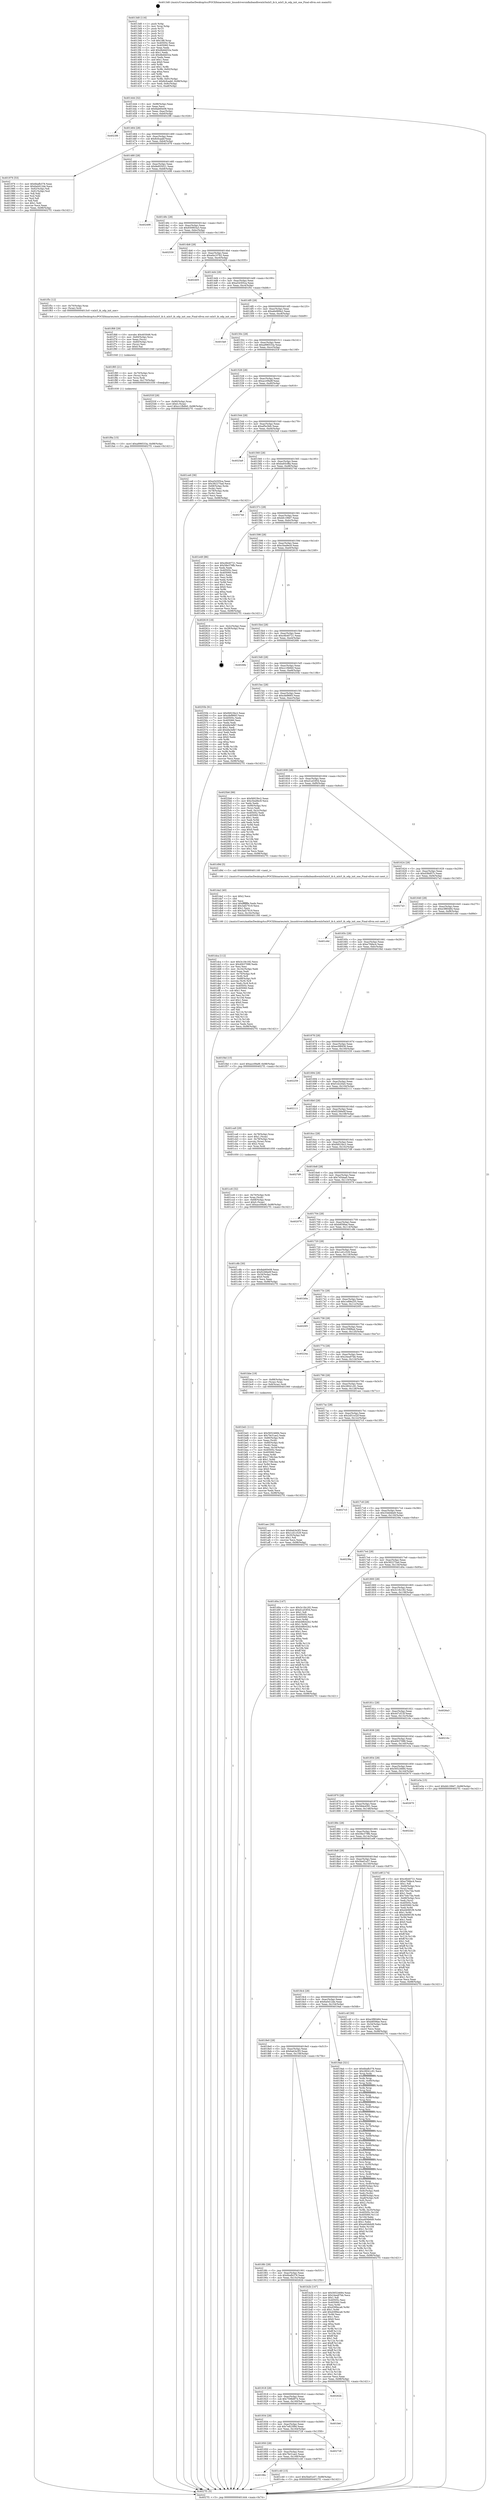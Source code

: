 digraph "0x4013d0" {
  label = "0x4013d0 (/mnt/c/Users/mathe/Desktop/tcc/POCII/binaries/extr_linuxdriversinfinibandhwmlx5mlx5_ib.h_mlx5_ib_odp_init_one_Final-ollvm.out::main(0))"
  labelloc = "t"
  node[shape=record]

  Entry [label="",width=0.3,height=0.3,shape=circle,fillcolor=black,style=filled]
  "0x401444" [label="{
     0x401444 [32]\l
     | [instrs]\l
     &nbsp;&nbsp;0x401444 \<+6\>: mov -0x98(%rbp),%eax\l
     &nbsp;&nbsp;0x40144a \<+2\>: mov %eax,%ecx\l
     &nbsp;&nbsp;0x40144c \<+6\>: sub $0x8ab60e08,%ecx\l
     &nbsp;&nbsp;0x401452 \<+6\>: mov %eax,-0xac(%rbp)\l
     &nbsp;&nbsp;0x401458 \<+6\>: mov %ecx,-0xb0(%rbp)\l
     &nbsp;&nbsp;0x40145e \<+6\>: je 00000000004023f6 \<main+0x1026\>\l
  }"]
  "0x4023f6" [label="{
     0x4023f6\l
  }", style=dashed]
  "0x401464" [label="{
     0x401464 [28]\l
     | [instrs]\l
     &nbsp;&nbsp;0x401464 \<+5\>: jmp 0000000000401469 \<main+0x99\>\l
     &nbsp;&nbsp;0x401469 \<+6\>: mov -0xac(%rbp),%eax\l
     &nbsp;&nbsp;0x40146f \<+5\>: sub $0x8cfcaabf,%eax\l
     &nbsp;&nbsp;0x401474 \<+6\>: mov %eax,-0xb4(%rbp)\l
     &nbsp;&nbsp;0x40147a \<+6\>: je 0000000000401976 \<main+0x5a6\>\l
  }"]
  Exit [label="",width=0.3,height=0.3,shape=circle,fillcolor=black,style=filled,peripheries=2]
  "0x401976" [label="{
     0x401976 [53]\l
     | [instrs]\l
     &nbsp;&nbsp;0x401976 \<+5\>: mov $0x6bafb378,%eax\l
     &nbsp;&nbsp;0x40197b \<+5\>: mov $0x6a0d12de,%ecx\l
     &nbsp;&nbsp;0x401980 \<+6\>: mov -0x92(%rbp),%dl\l
     &nbsp;&nbsp;0x401986 \<+7\>: mov -0x91(%rbp),%sil\l
     &nbsp;&nbsp;0x40198d \<+3\>: mov %dl,%dil\l
     &nbsp;&nbsp;0x401990 \<+3\>: and %sil,%dil\l
     &nbsp;&nbsp;0x401993 \<+3\>: xor %sil,%dl\l
     &nbsp;&nbsp;0x401996 \<+3\>: or %dl,%dil\l
     &nbsp;&nbsp;0x401999 \<+4\>: test $0x1,%dil\l
     &nbsp;&nbsp;0x40199d \<+3\>: cmovne %ecx,%eax\l
     &nbsp;&nbsp;0x4019a0 \<+6\>: mov %eax,-0x98(%rbp)\l
     &nbsp;&nbsp;0x4019a6 \<+5\>: jmp 00000000004027f1 \<main+0x1421\>\l
  }"]
  "0x401480" [label="{
     0x401480 [28]\l
     | [instrs]\l
     &nbsp;&nbsp;0x401480 \<+5\>: jmp 0000000000401485 \<main+0xb5\>\l
     &nbsp;&nbsp;0x401485 \<+6\>: mov -0xac(%rbp),%eax\l
     &nbsp;&nbsp;0x40148b \<+5\>: sub $0x8e955021,%eax\l
     &nbsp;&nbsp;0x401490 \<+6\>: mov %eax,-0xb8(%rbp)\l
     &nbsp;&nbsp;0x401496 \<+6\>: je 0000000000402498 \<main+0x10c8\>\l
  }"]
  "0x4027f1" [label="{
     0x4027f1 [5]\l
     | [instrs]\l
     &nbsp;&nbsp;0x4027f1 \<+5\>: jmp 0000000000401444 \<main+0x74\>\l
  }"]
  "0x4013d0" [label="{
     0x4013d0 [116]\l
     | [instrs]\l
     &nbsp;&nbsp;0x4013d0 \<+1\>: push %rbp\l
     &nbsp;&nbsp;0x4013d1 \<+3\>: mov %rsp,%rbp\l
     &nbsp;&nbsp;0x4013d4 \<+2\>: push %r15\l
     &nbsp;&nbsp;0x4013d6 \<+2\>: push %r14\l
     &nbsp;&nbsp;0x4013d8 \<+2\>: push %r13\l
     &nbsp;&nbsp;0x4013da \<+2\>: push %r12\l
     &nbsp;&nbsp;0x4013dc \<+1\>: push %rbx\l
     &nbsp;&nbsp;0x4013dd \<+7\>: sub $0x188,%rsp\l
     &nbsp;&nbsp;0x4013e4 \<+7\>: mov 0x40505c,%eax\l
     &nbsp;&nbsp;0x4013eb \<+7\>: mov 0x405060,%ecx\l
     &nbsp;&nbsp;0x4013f2 \<+2\>: mov %eax,%edx\l
     &nbsp;&nbsp;0x4013f4 \<+6\>: add $0xdbddd32a,%edx\l
     &nbsp;&nbsp;0x4013fa \<+3\>: sub $0x1,%edx\l
     &nbsp;&nbsp;0x4013fd \<+6\>: sub $0xdbddd32a,%edx\l
     &nbsp;&nbsp;0x401403 \<+3\>: imul %edx,%eax\l
     &nbsp;&nbsp;0x401406 \<+3\>: and $0x1,%eax\l
     &nbsp;&nbsp;0x401409 \<+3\>: cmp $0x0,%eax\l
     &nbsp;&nbsp;0x40140c \<+4\>: sete %r8b\l
     &nbsp;&nbsp;0x401410 \<+4\>: and $0x1,%r8b\l
     &nbsp;&nbsp;0x401414 \<+7\>: mov %r8b,-0x92(%rbp)\l
     &nbsp;&nbsp;0x40141b \<+3\>: cmp $0xa,%ecx\l
     &nbsp;&nbsp;0x40141e \<+4\>: setl %r8b\l
     &nbsp;&nbsp;0x401422 \<+4\>: and $0x1,%r8b\l
     &nbsp;&nbsp;0x401426 \<+7\>: mov %r8b,-0x91(%rbp)\l
     &nbsp;&nbsp;0x40142d \<+10\>: movl $0x8cfcaabf,-0x98(%rbp)\l
     &nbsp;&nbsp;0x401437 \<+6\>: mov %edi,-0x9c(%rbp)\l
     &nbsp;&nbsp;0x40143d \<+7\>: mov %rsi,-0xa8(%rbp)\l
  }"]
  "0x401f9a" [label="{
     0x401f9a [15]\l
     | [instrs]\l
     &nbsp;&nbsp;0x401f9a \<+10\>: movl $0xa996533a,-0x98(%rbp)\l
     &nbsp;&nbsp;0x401fa4 \<+5\>: jmp 00000000004027f1 \<main+0x1421\>\l
  }"]
  "0x402498" [label="{
     0x402498\l
  }", style=dashed]
  "0x40149c" [label="{
     0x40149c [28]\l
     | [instrs]\l
     &nbsp;&nbsp;0x40149c \<+5\>: jmp 00000000004014a1 \<main+0xd1\>\l
     &nbsp;&nbsp;0x4014a1 \<+6\>: mov -0xac(%rbp),%eax\l
     &nbsp;&nbsp;0x4014a7 \<+5\>: sub $0x930903a3,%eax\l
     &nbsp;&nbsp;0x4014ac \<+6\>: mov %eax,-0xbc(%rbp)\l
     &nbsp;&nbsp;0x4014b2 \<+6\>: je 0000000000402530 \<main+0x1160\>\l
  }"]
  "0x401f85" [label="{
     0x401f85 [21]\l
     | [instrs]\l
     &nbsp;&nbsp;0x401f85 \<+4\>: mov -0x70(%rbp),%rcx\l
     &nbsp;&nbsp;0x401f89 \<+3\>: mov (%rcx),%rcx\l
     &nbsp;&nbsp;0x401f8c \<+3\>: mov %rcx,%rdi\l
     &nbsp;&nbsp;0x401f8f \<+6\>: mov %eax,-0x170(%rbp)\l
     &nbsp;&nbsp;0x401f95 \<+5\>: call 0000000000401030 \<free@plt\>\l
     | [calls]\l
     &nbsp;&nbsp;0x401030 \{1\} (unknown)\l
  }"]
  "0x402530" [label="{
     0x402530\l
  }", style=dashed]
  "0x4014b8" [label="{
     0x4014b8 [28]\l
     | [instrs]\l
     &nbsp;&nbsp;0x4014b8 \<+5\>: jmp 00000000004014bd \<main+0xed\>\l
     &nbsp;&nbsp;0x4014bd \<+6\>: mov -0xac(%rbp),%eax\l
     &nbsp;&nbsp;0x4014c3 \<+5\>: sub $0xa0a10762,%eax\l
     &nbsp;&nbsp;0x4014c8 \<+6\>: mov %eax,-0xc0(%rbp)\l
     &nbsp;&nbsp;0x4014ce \<+6\>: je 0000000000402405 \<main+0x1035\>\l
  }"]
  "0x401f68" [label="{
     0x401f68 [29]\l
     | [instrs]\l
     &nbsp;&nbsp;0x401f68 \<+10\>: movabs $0x4030d6,%rdi\l
     &nbsp;&nbsp;0x401f72 \<+4\>: mov -0x60(%rbp),%rcx\l
     &nbsp;&nbsp;0x401f76 \<+2\>: mov %eax,(%rcx)\l
     &nbsp;&nbsp;0x401f78 \<+4\>: mov -0x60(%rbp),%rcx\l
     &nbsp;&nbsp;0x401f7c \<+2\>: mov (%rcx),%esi\l
     &nbsp;&nbsp;0x401f7e \<+2\>: mov $0x0,%al\l
     &nbsp;&nbsp;0x401f80 \<+5\>: call 0000000000401040 \<printf@plt\>\l
     | [calls]\l
     &nbsp;&nbsp;0x401040 \{1\} (unknown)\l
  }"]
  "0x402405" [label="{
     0x402405\l
  }", style=dashed]
  "0x4014d4" [label="{
     0x4014d4 [28]\l
     | [instrs]\l
     &nbsp;&nbsp;0x4014d4 \<+5\>: jmp 00000000004014d9 \<main+0x109\>\l
     &nbsp;&nbsp;0x4014d9 \<+6\>: mov -0xac(%rbp),%eax\l
     &nbsp;&nbsp;0x4014df \<+5\>: sub $0xa54305ca,%eax\l
     &nbsp;&nbsp;0x4014e4 \<+6\>: mov %eax,-0xc4(%rbp)\l
     &nbsp;&nbsp;0x4014ea \<+6\>: je 0000000000401f5c \<main+0xb8c\>\l
  }"]
  "0x401dca" [label="{
     0x401dca [112]\l
     | [instrs]\l
     &nbsp;&nbsp;0x401dca \<+5\>: mov $0x3c18c182,%ecx\l
     &nbsp;&nbsp;0x401dcf \<+5\>: mov $0x4f437088,%edx\l
     &nbsp;&nbsp;0x401dd4 \<+2\>: xor %esi,%esi\l
     &nbsp;&nbsp;0x401dd6 \<+6\>: mov -0x16c(%rbp),%edi\l
     &nbsp;&nbsp;0x401ddc \<+3\>: imul %eax,%edi\l
     &nbsp;&nbsp;0x401ddf \<+4\>: mov -0x70(%rbp),%r8\l
     &nbsp;&nbsp;0x401de3 \<+3\>: mov (%r8),%r8\l
     &nbsp;&nbsp;0x401de6 \<+4\>: mov -0x68(%rbp),%r9\l
     &nbsp;&nbsp;0x401dea \<+3\>: movslq (%r9),%r9\l
     &nbsp;&nbsp;0x401ded \<+4\>: mov %edi,(%r8,%r9,4)\l
     &nbsp;&nbsp;0x401df1 \<+7\>: mov 0x40505c,%eax\l
     &nbsp;&nbsp;0x401df8 \<+7\>: mov 0x405060,%edi\l
     &nbsp;&nbsp;0x401dff \<+3\>: sub $0x1,%esi\l
     &nbsp;&nbsp;0x401e02 \<+3\>: mov %eax,%r10d\l
     &nbsp;&nbsp;0x401e05 \<+3\>: add %esi,%r10d\l
     &nbsp;&nbsp;0x401e08 \<+4\>: imul %r10d,%eax\l
     &nbsp;&nbsp;0x401e0c \<+3\>: and $0x1,%eax\l
     &nbsp;&nbsp;0x401e0f \<+3\>: cmp $0x0,%eax\l
     &nbsp;&nbsp;0x401e12 \<+4\>: sete %r11b\l
     &nbsp;&nbsp;0x401e16 \<+3\>: cmp $0xa,%edi\l
     &nbsp;&nbsp;0x401e19 \<+3\>: setl %bl\l
     &nbsp;&nbsp;0x401e1c \<+3\>: mov %r11b,%r14b\l
     &nbsp;&nbsp;0x401e1f \<+3\>: and %bl,%r14b\l
     &nbsp;&nbsp;0x401e22 \<+3\>: xor %bl,%r11b\l
     &nbsp;&nbsp;0x401e25 \<+3\>: or %r11b,%r14b\l
     &nbsp;&nbsp;0x401e28 \<+4\>: test $0x1,%r14b\l
     &nbsp;&nbsp;0x401e2c \<+3\>: cmovne %edx,%ecx\l
     &nbsp;&nbsp;0x401e2f \<+6\>: mov %ecx,-0x98(%rbp)\l
     &nbsp;&nbsp;0x401e35 \<+5\>: jmp 00000000004027f1 \<main+0x1421\>\l
  }"]
  "0x401f5c" [label="{
     0x401f5c [12]\l
     | [instrs]\l
     &nbsp;&nbsp;0x401f5c \<+4\>: mov -0x70(%rbp),%rax\l
     &nbsp;&nbsp;0x401f60 \<+3\>: mov (%rax),%rdi\l
     &nbsp;&nbsp;0x401f63 \<+5\>: call 00000000004013c0 \<mlx5_ib_odp_init_one\>\l
     | [calls]\l
     &nbsp;&nbsp;0x4013c0 \{1\} (/mnt/c/Users/mathe/Desktop/tcc/POCII/binaries/extr_linuxdriversinfinibandhwmlx5mlx5_ib.h_mlx5_ib_odp_init_one_Final-ollvm.out::mlx5_ib_odp_init_one)\l
  }"]
  "0x4014f0" [label="{
     0x4014f0 [28]\l
     | [instrs]\l
     &nbsp;&nbsp;0x4014f0 \<+5\>: jmp 00000000004014f5 \<main+0x125\>\l
     &nbsp;&nbsp;0x4014f5 \<+6\>: mov -0xac(%rbp),%eax\l
     &nbsp;&nbsp;0x4014fb \<+5\>: sub $0xa6e969e2,%eax\l
     &nbsp;&nbsp;0x401500 \<+6\>: mov %eax,-0xc8(%rbp)\l
     &nbsp;&nbsp;0x401506 \<+6\>: je 0000000000401fa9 \<main+0xbd9\>\l
  }"]
  "0x401da2" [label="{
     0x401da2 [40]\l
     | [instrs]\l
     &nbsp;&nbsp;0x401da2 \<+5\>: mov $0x2,%ecx\l
     &nbsp;&nbsp;0x401da7 \<+1\>: cltd\l
     &nbsp;&nbsp;0x401da8 \<+2\>: idiv %ecx\l
     &nbsp;&nbsp;0x401daa \<+6\>: imul $0xfffffffe,%edx,%ecx\l
     &nbsp;&nbsp;0x401db0 \<+6\>: add $0x3af27619,%ecx\l
     &nbsp;&nbsp;0x401db6 \<+3\>: add $0x1,%ecx\l
     &nbsp;&nbsp;0x401db9 \<+6\>: sub $0x3af27619,%ecx\l
     &nbsp;&nbsp;0x401dbf \<+6\>: mov %ecx,-0x16c(%rbp)\l
     &nbsp;&nbsp;0x401dc5 \<+5\>: call 0000000000401160 \<next_i\>\l
     | [calls]\l
     &nbsp;&nbsp;0x401160 \{1\} (/mnt/c/Users/mathe/Desktop/tcc/POCII/binaries/extr_linuxdriversinfinibandhwmlx5mlx5_ib.h_mlx5_ib_odp_init_one_Final-ollvm.out::next_i)\l
  }"]
  "0x401fa9" [label="{
     0x401fa9\l
  }", style=dashed]
  "0x40150c" [label="{
     0x40150c [28]\l
     | [instrs]\l
     &nbsp;&nbsp;0x40150c \<+5\>: jmp 0000000000401511 \<main+0x141\>\l
     &nbsp;&nbsp;0x401511 \<+6\>: mov -0xac(%rbp),%eax\l
     &nbsp;&nbsp;0x401517 \<+5\>: sub $0xa996533a,%eax\l
     &nbsp;&nbsp;0x40151c \<+6\>: mov %eax,-0xcc(%rbp)\l
     &nbsp;&nbsp;0x401522 \<+6\>: je 000000000040253f \<main+0x116f\>\l
  }"]
  "0x401cc6" [label="{
     0x401cc6 [32]\l
     | [instrs]\l
     &nbsp;&nbsp;0x401cc6 \<+4\>: mov -0x70(%rbp),%rdi\l
     &nbsp;&nbsp;0x401cca \<+3\>: mov %rax,(%rdi)\l
     &nbsp;&nbsp;0x401ccd \<+4\>: mov -0x68(%rbp),%rax\l
     &nbsp;&nbsp;0x401cd1 \<+6\>: movl $0x0,(%rax)\l
     &nbsp;&nbsp;0x401cd7 \<+10\>: movl $0xacc09a9f,-0x98(%rbp)\l
     &nbsp;&nbsp;0x401ce1 \<+5\>: jmp 00000000004027f1 \<main+0x1421\>\l
  }"]
  "0x40253f" [label="{
     0x40253f [28]\l
     | [instrs]\l
     &nbsp;&nbsp;0x40253f \<+7\>: mov -0x90(%rbp),%rax\l
     &nbsp;&nbsp;0x402546 \<+6\>: movl $0x0,(%rax)\l
     &nbsp;&nbsp;0x40254c \<+10\>: movl $0xcc1fb6b0,-0x98(%rbp)\l
     &nbsp;&nbsp;0x402556 \<+5\>: jmp 00000000004027f1 \<main+0x1421\>\l
  }"]
  "0x401528" [label="{
     0x401528 [28]\l
     | [instrs]\l
     &nbsp;&nbsp;0x401528 \<+5\>: jmp 000000000040152d \<main+0x15d\>\l
     &nbsp;&nbsp;0x40152d \<+6\>: mov -0xac(%rbp),%eax\l
     &nbsp;&nbsp;0x401533 \<+5\>: sub $0xacc09a9f,%eax\l
     &nbsp;&nbsp;0x401538 \<+6\>: mov %eax,-0xd0(%rbp)\l
     &nbsp;&nbsp;0x40153e \<+6\>: je 0000000000401ce6 \<main+0x916\>\l
  }"]
  "0x40196c" [label="{
     0x40196c\l
  }", style=dashed]
  "0x401ce6" [label="{
     0x401ce6 [36]\l
     | [instrs]\l
     &nbsp;&nbsp;0x401ce6 \<+5\>: mov $0xa54305ca,%eax\l
     &nbsp;&nbsp;0x401ceb \<+5\>: mov $0x382275ad,%ecx\l
     &nbsp;&nbsp;0x401cf0 \<+4\>: mov -0x68(%rbp),%rdx\l
     &nbsp;&nbsp;0x401cf4 \<+2\>: mov (%rdx),%esi\l
     &nbsp;&nbsp;0x401cf6 \<+4\>: mov -0x78(%rbp),%rdx\l
     &nbsp;&nbsp;0x401cfa \<+2\>: cmp (%rdx),%esi\l
     &nbsp;&nbsp;0x401cfc \<+3\>: cmovl %ecx,%eax\l
     &nbsp;&nbsp;0x401cff \<+6\>: mov %eax,-0x98(%rbp)\l
     &nbsp;&nbsp;0x401d05 \<+5\>: jmp 00000000004027f1 \<main+0x1421\>\l
  }"]
  "0x401544" [label="{
     0x401544 [28]\l
     | [instrs]\l
     &nbsp;&nbsp;0x401544 \<+5\>: jmp 0000000000401549 \<main+0x179\>\l
     &nbsp;&nbsp;0x401549 \<+6\>: mov -0xac(%rbp),%eax\l
     &nbsp;&nbsp;0x40154f \<+5\>: sub $0xaf5e3bfc,%eax\l
     &nbsp;&nbsp;0x401554 \<+6\>: mov %eax,-0xd4(%rbp)\l
     &nbsp;&nbsp;0x40155a \<+6\>: je 00000000004023a9 \<main+0xfd9\>\l
  }"]
  "0x401c40" [label="{
     0x401c40 [15]\l
     | [instrs]\l
     &nbsp;&nbsp;0x401c40 \<+10\>: movl $0x5bef1e57,-0x98(%rbp)\l
     &nbsp;&nbsp;0x401c4a \<+5\>: jmp 00000000004027f1 \<main+0x1421\>\l
  }"]
  "0x4023a9" [label="{
     0x4023a9\l
  }", style=dashed]
  "0x401560" [label="{
     0x401560 [28]\l
     | [instrs]\l
     &nbsp;&nbsp;0x401560 \<+5\>: jmp 0000000000401565 \<main+0x195\>\l
     &nbsp;&nbsp;0x401565 \<+6\>: mov -0xac(%rbp),%eax\l
     &nbsp;&nbsp;0x40156b \<+5\>: sub $0xba93cf8a,%eax\l
     &nbsp;&nbsp;0x401570 \<+6\>: mov %eax,-0xd8(%rbp)\l
     &nbsp;&nbsp;0x401576 \<+6\>: je 000000000040274d \<main+0x137d\>\l
  }"]
  "0x401950" [label="{
     0x401950 [28]\l
     | [instrs]\l
     &nbsp;&nbsp;0x401950 \<+5\>: jmp 0000000000401955 \<main+0x585\>\l
     &nbsp;&nbsp;0x401955 \<+6\>: mov -0xac(%rbp),%eax\l
     &nbsp;&nbsp;0x40195b \<+5\>: sub $0x7fe31ae2,%eax\l
     &nbsp;&nbsp;0x401960 \<+6\>: mov %eax,-0x168(%rbp)\l
     &nbsp;&nbsp;0x401966 \<+6\>: je 0000000000401c40 \<main+0x870\>\l
  }"]
  "0x40274d" [label="{
     0x40274d\l
  }", style=dashed]
  "0x40157c" [label="{
     0x40157c [28]\l
     | [instrs]\l
     &nbsp;&nbsp;0x40157c \<+5\>: jmp 0000000000401581 \<main+0x1b1\>\l
     &nbsp;&nbsp;0x401581 \<+6\>: mov -0xac(%rbp),%eax\l
     &nbsp;&nbsp;0x401587 \<+5\>: sub $0xbfc199d7,%eax\l
     &nbsp;&nbsp;0x40158c \<+6\>: mov %eax,-0xdc(%rbp)\l
     &nbsp;&nbsp;0x401592 \<+6\>: je 0000000000401e49 \<main+0xa79\>\l
  }"]
  "0x402728" [label="{
     0x402728\l
  }", style=dashed]
  "0x401e49" [label="{
     0x401e49 [86]\l
     | [instrs]\l
     &nbsp;&nbsp;0x401e49 \<+5\>: mov $0xc6b40721,%eax\l
     &nbsp;&nbsp;0x401e4e \<+5\>: mov $0x58e379fb,%ecx\l
     &nbsp;&nbsp;0x401e53 \<+2\>: xor %edx,%edx\l
     &nbsp;&nbsp;0x401e55 \<+7\>: mov 0x40505c,%esi\l
     &nbsp;&nbsp;0x401e5c \<+7\>: mov 0x405060,%edi\l
     &nbsp;&nbsp;0x401e63 \<+3\>: sub $0x1,%edx\l
     &nbsp;&nbsp;0x401e66 \<+3\>: mov %esi,%r8d\l
     &nbsp;&nbsp;0x401e69 \<+3\>: add %edx,%r8d\l
     &nbsp;&nbsp;0x401e6c \<+4\>: imul %r8d,%esi\l
     &nbsp;&nbsp;0x401e70 \<+3\>: and $0x1,%esi\l
     &nbsp;&nbsp;0x401e73 \<+3\>: cmp $0x0,%esi\l
     &nbsp;&nbsp;0x401e76 \<+4\>: sete %r9b\l
     &nbsp;&nbsp;0x401e7a \<+3\>: cmp $0xa,%edi\l
     &nbsp;&nbsp;0x401e7d \<+4\>: setl %r10b\l
     &nbsp;&nbsp;0x401e81 \<+3\>: mov %r9b,%r11b\l
     &nbsp;&nbsp;0x401e84 \<+3\>: and %r10b,%r11b\l
     &nbsp;&nbsp;0x401e87 \<+3\>: xor %r10b,%r9b\l
     &nbsp;&nbsp;0x401e8a \<+3\>: or %r9b,%r11b\l
     &nbsp;&nbsp;0x401e8d \<+4\>: test $0x1,%r11b\l
     &nbsp;&nbsp;0x401e91 \<+3\>: cmovne %ecx,%eax\l
     &nbsp;&nbsp;0x401e94 \<+6\>: mov %eax,-0x98(%rbp)\l
     &nbsp;&nbsp;0x401e9a \<+5\>: jmp 00000000004027f1 \<main+0x1421\>\l
  }"]
  "0x401598" [label="{
     0x401598 [28]\l
     | [instrs]\l
     &nbsp;&nbsp;0x401598 \<+5\>: jmp 000000000040159d \<main+0x1cd\>\l
     &nbsp;&nbsp;0x40159d \<+6\>: mov -0xac(%rbp),%eax\l
     &nbsp;&nbsp;0x4015a3 \<+5\>: sub $0xc5ea9ec9,%eax\l
     &nbsp;&nbsp;0x4015a8 \<+6\>: mov %eax,-0xe0(%rbp)\l
     &nbsp;&nbsp;0x4015ae \<+6\>: je 0000000000402619 \<main+0x1249\>\l
  }"]
  "0x401934" [label="{
     0x401934 [28]\l
     | [instrs]\l
     &nbsp;&nbsp;0x401934 \<+5\>: jmp 0000000000401939 \<main+0x569\>\l
     &nbsp;&nbsp;0x401939 \<+6\>: mov -0xac(%rbp),%eax\l
     &nbsp;&nbsp;0x40193f \<+5\>: sub $0x7e823f9d,%eax\l
     &nbsp;&nbsp;0x401944 \<+6\>: mov %eax,-0x164(%rbp)\l
     &nbsp;&nbsp;0x40194a \<+6\>: je 0000000000402728 \<main+0x1358\>\l
  }"]
  "0x402619" [label="{
     0x402619 [18]\l
     | [instrs]\l
     &nbsp;&nbsp;0x402619 \<+3\>: mov -0x2c(%rbp),%eax\l
     &nbsp;&nbsp;0x40261c \<+4\>: lea -0x28(%rbp),%rsp\l
     &nbsp;&nbsp;0x402620 \<+1\>: pop %rbx\l
     &nbsp;&nbsp;0x402621 \<+2\>: pop %r12\l
     &nbsp;&nbsp;0x402623 \<+2\>: pop %r13\l
     &nbsp;&nbsp;0x402625 \<+2\>: pop %r14\l
     &nbsp;&nbsp;0x402627 \<+2\>: pop %r15\l
     &nbsp;&nbsp;0x402629 \<+1\>: pop %rbp\l
     &nbsp;&nbsp;0x40262a \<+1\>: ret\l
  }"]
  "0x4015b4" [label="{
     0x4015b4 [28]\l
     | [instrs]\l
     &nbsp;&nbsp;0x4015b4 \<+5\>: jmp 00000000004015b9 \<main+0x1e9\>\l
     &nbsp;&nbsp;0x4015b9 \<+6\>: mov -0xac(%rbp),%eax\l
     &nbsp;&nbsp;0x4015bf \<+5\>: sub $0xc6b40721,%eax\l
     &nbsp;&nbsp;0x4015c4 \<+6\>: mov %eax,-0xe4(%rbp)\l
     &nbsp;&nbsp;0x4015ca \<+6\>: je 00000000004026fe \<main+0x132e\>\l
  }"]
  "0x401fe6" [label="{
     0x401fe6\l
  }", style=dashed]
  "0x4026fe" [label="{
     0x4026fe\l
  }", style=dashed]
  "0x4015d0" [label="{
     0x4015d0 [28]\l
     | [instrs]\l
     &nbsp;&nbsp;0x4015d0 \<+5\>: jmp 00000000004015d5 \<main+0x205\>\l
     &nbsp;&nbsp;0x4015d5 \<+6\>: mov -0xac(%rbp),%eax\l
     &nbsp;&nbsp;0x4015db \<+5\>: sub $0xcc1fb6b0,%eax\l
     &nbsp;&nbsp;0x4015e0 \<+6\>: mov %eax,-0xe8(%rbp)\l
     &nbsp;&nbsp;0x4015e6 \<+6\>: je 000000000040255b \<main+0x118b\>\l
  }"]
  "0x401918" [label="{
     0x401918 [28]\l
     | [instrs]\l
     &nbsp;&nbsp;0x401918 \<+5\>: jmp 000000000040191d \<main+0x54d\>\l
     &nbsp;&nbsp;0x40191d \<+6\>: mov -0xac(%rbp),%eax\l
     &nbsp;&nbsp;0x401923 \<+5\>: sub $0x7598d974,%eax\l
     &nbsp;&nbsp;0x401928 \<+6\>: mov %eax,-0x160(%rbp)\l
     &nbsp;&nbsp;0x40192e \<+6\>: je 0000000000401fe6 \<main+0xc16\>\l
  }"]
  "0x40255b" [label="{
     0x40255b [91]\l
     | [instrs]\l
     &nbsp;&nbsp;0x40255b \<+5\>: mov $0xf4923bc2,%eax\l
     &nbsp;&nbsp;0x402560 \<+5\>: mov $0xcfef9683,%ecx\l
     &nbsp;&nbsp;0x402565 \<+7\>: mov 0x40505c,%edx\l
     &nbsp;&nbsp;0x40256c \<+7\>: mov 0x405060,%esi\l
     &nbsp;&nbsp;0x402573 \<+2\>: mov %edx,%edi\l
     &nbsp;&nbsp;0x402575 \<+6\>: sub $0xbfa3efb7,%edi\l
     &nbsp;&nbsp;0x40257b \<+3\>: sub $0x1,%edi\l
     &nbsp;&nbsp;0x40257e \<+6\>: add $0xbfa3efb7,%edi\l
     &nbsp;&nbsp;0x402584 \<+3\>: imul %edi,%edx\l
     &nbsp;&nbsp;0x402587 \<+3\>: and $0x1,%edx\l
     &nbsp;&nbsp;0x40258a \<+3\>: cmp $0x0,%edx\l
     &nbsp;&nbsp;0x40258d \<+4\>: sete %r8b\l
     &nbsp;&nbsp;0x402591 \<+3\>: cmp $0xa,%esi\l
     &nbsp;&nbsp;0x402594 \<+4\>: setl %r9b\l
     &nbsp;&nbsp;0x402598 \<+3\>: mov %r8b,%r10b\l
     &nbsp;&nbsp;0x40259b \<+3\>: and %r9b,%r10b\l
     &nbsp;&nbsp;0x40259e \<+3\>: xor %r9b,%r8b\l
     &nbsp;&nbsp;0x4025a1 \<+3\>: or %r8b,%r10b\l
     &nbsp;&nbsp;0x4025a4 \<+4\>: test $0x1,%r10b\l
     &nbsp;&nbsp;0x4025a8 \<+3\>: cmovne %ecx,%eax\l
     &nbsp;&nbsp;0x4025ab \<+6\>: mov %eax,-0x98(%rbp)\l
     &nbsp;&nbsp;0x4025b1 \<+5\>: jmp 00000000004027f1 \<main+0x1421\>\l
  }"]
  "0x4015ec" [label="{
     0x4015ec [28]\l
     | [instrs]\l
     &nbsp;&nbsp;0x4015ec \<+5\>: jmp 00000000004015f1 \<main+0x221\>\l
     &nbsp;&nbsp;0x4015f1 \<+6\>: mov -0xac(%rbp),%eax\l
     &nbsp;&nbsp;0x4015f7 \<+5\>: sub $0xcfef9683,%eax\l
     &nbsp;&nbsp;0x4015fc \<+6\>: mov %eax,-0xec(%rbp)\l
     &nbsp;&nbsp;0x401602 \<+6\>: je 00000000004025b6 \<main+0x11e6\>\l
  }"]
  "0x40262b" [label="{
     0x40262b\l
  }", style=dashed]
  "0x4025b6" [label="{
     0x4025b6 [99]\l
     | [instrs]\l
     &nbsp;&nbsp;0x4025b6 \<+5\>: mov $0xf4923bc2,%eax\l
     &nbsp;&nbsp;0x4025bb \<+5\>: mov $0xc5ea9ec9,%ecx\l
     &nbsp;&nbsp;0x4025c0 \<+2\>: xor %edx,%edx\l
     &nbsp;&nbsp;0x4025c2 \<+7\>: mov -0x90(%rbp),%rsi\l
     &nbsp;&nbsp;0x4025c9 \<+2\>: mov (%rsi),%edi\l
     &nbsp;&nbsp;0x4025cb \<+3\>: mov %edi,-0x2c(%rbp)\l
     &nbsp;&nbsp;0x4025ce \<+7\>: mov 0x40505c,%edi\l
     &nbsp;&nbsp;0x4025d5 \<+8\>: mov 0x405060,%r8d\l
     &nbsp;&nbsp;0x4025dd \<+3\>: sub $0x1,%edx\l
     &nbsp;&nbsp;0x4025e0 \<+3\>: mov %edi,%r9d\l
     &nbsp;&nbsp;0x4025e3 \<+3\>: add %edx,%r9d\l
     &nbsp;&nbsp;0x4025e6 \<+4\>: imul %r9d,%edi\l
     &nbsp;&nbsp;0x4025ea \<+3\>: and $0x1,%edi\l
     &nbsp;&nbsp;0x4025ed \<+3\>: cmp $0x0,%edi\l
     &nbsp;&nbsp;0x4025f0 \<+4\>: sete %r10b\l
     &nbsp;&nbsp;0x4025f4 \<+4\>: cmp $0xa,%r8d\l
     &nbsp;&nbsp;0x4025f8 \<+4\>: setl %r11b\l
     &nbsp;&nbsp;0x4025fc \<+3\>: mov %r10b,%bl\l
     &nbsp;&nbsp;0x4025ff \<+3\>: and %r11b,%bl\l
     &nbsp;&nbsp;0x402602 \<+3\>: xor %r11b,%r10b\l
     &nbsp;&nbsp;0x402605 \<+3\>: or %r10b,%bl\l
     &nbsp;&nbsp;0x402608 \<+3\>: test $0x1,%bl\l
     &nbsp;&nbsp;0x40260b \<+3\>: cmovne %ecx,%eax\l
     &nbsp;&nbsp;0x40260e \<+6\>: mov %eax,-0x98(%rbp)\l
     &nbsp;&nbsp;0x402614 \<+5\>: jmp 00000000004027f1 \<main+0x1421\>\l
  }"]
  "0x401608" [label="{
     0x401608 [28]\l
     | [instrs]\l
     &nbsp;&nbsp;0x401608 \<+5\>: jmp 000000000040160d \<main+0x23d\>\l
     &nbsp;&nbsp;0x40160d \<+6\>: mov -0xac(%rbp),%eax\l
     &nbsp;&nbsp;0x401613 \<+5\>: sub $0xd1a53f34,%eax\l
     &nbsp;&nbsp;0x401618 \<+6\>: mov %eax,-0xf0(%rbp)\l
     &nbsp;&nbsp;0x40161e \<+6\>: je 0000000000401d9d \<main+0x9cd\>\l
  }"]
  "0x401bd1" [label="{
     0x401bd1 [111]\l
     | [instrs]\l
     &nbsp;&nbsp;0x401bd1 \<+5\>: mov $0x56524684,%ecx\l
     &nbsp;&nbsp;0x401bd6 \<+5\>: mov $0x7fe31ae2,%edx\l
     &nbsp;&nbsp;0x401bdb \<+4\>: mov -0x80(%rbp),%rdi\l
     &nbsp;&nbsp;0x401bdf \<+2\>: mov %eax,(%rdi)\l
     &nbsp;&nbsp;0x401be1 \<+4\>: mov -0x80(%rbp),%rdi\l
     &nbsp;&nbsp;0x401be5 \<+2\>: mov (%rdi),%eax\l
     &nbsp;&nbsp;0x401be7 \<+3\>: mov %eax,-0x34(%rbp)\l
     &nbsp;&nbsp;0x401bea \<+7\>: mov 0x40505c,%eax\l
     &nbsp;&nbsp;0x401bf1 \<+7\>: mov 0x405060,%esi\l
     &nbsp;&nbsp;0x401bf8 \<+3\>: mov %eax,%r8d\l
     &nbsp;&nbsp;0x401bfb \<+7\>: add $0x1738c3ee,%r8d\l
     &nbsp;&nbsp;0x401c02 \<+4\>: sub $0x1,%r8d\l
     &nbsp;&nbsp;0x401c06 \<+7\>: sub $0x1738c3ee,%r8d\l
     &nbsp;&nbsp;0x401c0d \<+4\>: imul %r8d,%eax\l
     &nbsp;&nbsp;0x401c11 \<+3\>: and $0x1,%eax\l
     &nbsp;&nbsp;0x401c14 \<+3\>: cmp $0x0,%eax\l
     &nbsp;&nbsp;0x401c17 \<+4\>: sete %r9b\l
     &nbsp;&nbsp;0x401c1b \<+3\>: cmp $0xa,%esi\l
     &nbsp;&nbsp;0x401c1e \<+4\>: setl %r10b\l
     &nbsp;&nbsp;0x401c22 \<+3\>: mov %r9b,%r11b\l
     &nbsp;&nbsp;0x401c25 \<+3\>: and %r10b,%r11b\l
     &nbsp;&nbsp;0x401c28 \<+3\>: xor %r10b,%r9b\l
     &nbsp;&nbsp;0x401c2b \<+3\>: or %r9b,%r11b\l
     &nbsp;&nbsp;0x401c2e \<+4\>: test $0x1,%r11b\l
     &nbsp;&nbsp;0x401c32 \<+3\>: cmovne %edx,%ecx\l
     &nbsp;&nbsp;0x401c35 \<+6\>: mov %ecx,-0x98(%rbp)\l
     &nbsp;&nbsp;0x401c3b \<+5\>: jmp 00000000004027f1 \<main+0x1421\>\l
  }"]
  "0x401d9d" [label="{
     0x401d9d [5]\l
     | [instrs]\l
     &nbsp;&nbsp;0x401d9d \<+5\>: call 0000000000401160 \<next_i\>\l
     | [calls]\l
     &nbsp;&nbsp;0x401160 \{1\} (/mnt/c/Users/mathe/Desktop/tcc/POCII/binaries/extr_linuxdriversinfinibandhwmlx5mlx5_ib.h_mlx5_ib_odp_init_one_Final-ollvm.out::next_i)\l
  }"]
  "0x401624" [label="{
     0x401624 [28]\l
     | [instrs]\l
     &nbsp;&nbsp;0x401624 \<+5\>: jmp 0000000000401629 \<main+0x259\>\l
     &nbsp;&nbsp;0x401629 \<+6\>: mov -0xac(%rbp),%eax\l
     &nbsp;&nbsp;0x40162f \<+5\>: sub $0xd3fe857c,%eax\l
     &nbsp;&nbsp;0x401634 \<+6\>: mov %eax,-0xf4(%rbp)\l
     &nbsp;&nbsp;0x40163a \<+6\>: je 00000000004027a3 \<main+0x13d3\>\l
  }"]
  "0x4018fc" [label="{
     0x4018fc [28]\l
     | [instrs]\l
     &nbsp;&nbsp;0x4018fc \<+5\>: jmp 0000000000401901 \<main+0x531\>\l
     &nbsp;&nbsp;0x401901 \<+6\>: mov -0xac(%rbp),%eax\l
     &nbsp;&nbsp;0x401907 \<+5\>: sub $0x6bafb378,%eax\l
     &nbsp;&nbsp;0x40190c \<+6\>: mov %eax,-0x15c(%rbp)\l
     &nbsp;&nbsp;0x401912 \<+6\>: je 000000000040262b \<main+0x125b\>\l
  }"]
  "0x4027a3" [label="{
     0x4027a3\l
  }", style=dashed]
  "0x401640" [label="{
     0x401640 [28]\l
     | [instrs]\l
     &nbsp;&nbsp;0x401640 \<+5\>: jmp 0000000000401645 \<main+0x275\>\l
     &nbsp;&nbsp;0x401645 \<+6\>: mov -0xac(%rbp),%eax\l
     &nbsp;&nbsp;0x40164b \<+5\>: sub $0xe3f80484,%eax\l
     &nbsp;&nbsp;0x401650 \<+6\>: mov %eax,-0xf8(%rbp)\l
     &nbsp;&nbsp;0x401656 \<+6\>: je 0000000000401c6d \<main+0x89d\>\l
  }"]
  "0x401b2b" [label="{
     0x401b2b [147]\l
     | [instrs]\l
     &nbsp;&nbsp;0x401b2b \<+5\>: mov $0x56524684,%eax\l
     &nbsp;&nbsp;0x401b30 \<+5\>: mov $0x24ea97bb,%ecx\l
     &nbsp;&nbsp;0x401b35 \<+2\>: mov $0x1,%dl\l
     &nbsp;&nbsp;0x401b37 \<+7\>: mov 0x40505c,%esi\l
     &nbsp;&nbsp;0x401b3e \<+7\>: mov 0x405060,%edi\l
     &nbsp;&nbsp;0x401b45 \<+3\>: mov %esi,%r8d\l
     &nbsp;&nbsp;0x401b48 \<+7\>: sub $0xd399eca6,%r8d\l
     &nbsp;&nbsp;0x401b4f \<+4\>: sub $0x1,%r8d\l
     &nbsp;&nbsp;0x401b53 \<+7\>: add $0xd399eca6,%r8d\l
     &nbsp;&nbsp;0x401b5a \<+4\>: imul %r8d,%esi\l
     &nbsp;&nbsp;0x401b5e \<+3\>: and $0x1,%esi\l
     &nbsp;&nbsp;0x401b61 \<+3\>: cmp $0x0,%esi\l
     &nbsp;&nbsp;0x401b64 \<+4\>: sete %r9b\l
     &nbsp;&nbsp;0x401b68 \<+3\>: cmp $0xa,%edi\l
     &nbsp;&nbsp;0x401b6b \<+4\>: setl %r10b\l
     &nbsp;&nbsp;0x401b6f \<+3\>: mov %r9b,%r11b\l
     &nbsp;&nbsp;0x401b72 \<+4\>: xor $0xff,%r11b\l
     &nbsp;&nbsp;0x401b76 \<+3\>: mov %r10b,%bl\l
     &nbsp;&nbsp;0x401b79 \<+3\>: xor $0xff,%bl\l
     &nbsp;&nbsp;0x401b7c \<+3\>: xor $0x1,%dl\l
     &nbsp;&nbsp;0x401b7f \<+3\>: mov %r11b,%r14b\l
     &nbsp;&nbsp;0x401b82 \<+4\>: and $0xff,%r14b\l
     &nbsp;&nbsp;0x401b86 \<+3\>: and %dl,%r9b\l
     &nbsp;&nbsp;0x401b89 \<+3\>: mov %bl,%r15b\l
     &nbsp;&nbsp;0x401b8c \<+4\>: and $0xff,%r15b\l
     &nbsp;&nbsp;0x401b90 \<+3\>: and %dl,%r10b\l
     &nbsp;&nbsp;0x401b93 \<+3\>: or %r9b,%r14b\l
     &nbsp;&nbsp;0x401b96 \<+3\>: or %r10b,%r15b\l
     &nbsp;&nbsp;0x401b99 \<+3\>: xor %r15b,%r14b\l
     &nbsp;&nbsp;0x401b9c \<+3\>: or %bl,%r11b\l
     &nbsp;&nbsp;0x401b9f \<+4\>: xor $0xff,%r11b\l
     &nbsp;&nbsp;0x401ba3 \<+3\>: or $0x1,%dl\l
     &nbsp;&nbsp;0x401ba6 \<+3\>: and %dl,%r11b\l
     &nbsp;&nbsp;0x401ba9 \<+3\>: or %r11b,%r14b\l
     &nbsp;&nbsp;0x401bac \<+4\>: test $0x1,%r14b\l
     &nbsp;&nbsp;0x401bb0 \<+3\>: cmovne %ecx,%eax\l
     &nbsp;&nbsp;0x401bb3 \<+6\>: mov %eax,-0x98(%rbp)\l
     &nbsp;&nbsp;0x401bb9 \<+5\>: jmp 00000000004027f1 \<main+0x1421\>\l
  }"]
  "0x401c6d" [label="{
     0x401c6d\l
  }", style=dashed]
  "0x40165c" [label="{
     0x40165c [28]\l
     | [instrs]\l
     &nbsp;&nbsp;0x40165c \<+5\>: jmp 0000000000401661 \<main+0x291\>\l
     &nbsp;&nbsp;0x401661 \<+6\>: mov -0xac(%rbp),%eax\l
     &nbsp;&nbsp;0x401667 \<+5\>: sub $0xe7f4fec4,%eax\l
     &nbsp;&nbsp;0x40166c \<+6\>: mov %eax,-0xfc(%rbp)\l
     &nbsp;&nbsp;0x401672 \<+6\>: je 0000000000401f4d \<main+0xb7d\>\l
  }"]
  "0x4018e0" [label="{
     0x4018e0 [28]\l
     | [instrs]\l
     &nbsp;&nbsp;0x4018e0 \<+5\>: jmp 00000000004018e5 \<main+0x515\>\l
     &nbsp;&nbsp;0x4018e5 \<+6\>: mov -0xac(%rbp),%eax\l
     &nbsp;&nbsp;0x4018eb \<+5\>: sub $0x6ab3e3f3,%eax\l
     &nbsp;&nbsp;0x4018f0 \<+6\>: mov %eax,-0x158(%rbp)\l
     &nbsp;&nbsp;0x4018f6 \<+6\>: je 0000000000401b2b \<main+0x75b\>\l
  }"]
  "0x401f4d" [label="{
     0x401f4d [15]\l
     | [instrs]\l
     &nbsp;&nbsp;0x401f4d \<+10\>: movl $0xacc09a9f,-0x98(%rbp)\l
     &nbsp;&nbsp;0x401f57 \<+5\>: jmp 00000000004027f1 \<main+0x1421\>\l
  }"]
  "0x401678" [label="{
     0x401678 [28]\l
     | [instrs]\l
     &nbsp;&nbsp;0x401678 \<+5\>: jmp 000000000040167d \<main+0x2ad\>\l
     &nbsp;&nbsp;0x40167d \<+6\>: mov -0xac(%rbp),%eax\l
     &nbsp;&nbsp;0x401683 \<+5\>: sub $0xec0f6936,%eax\l
     &nbsp;&nbsp;0x401688 \<+6\>: mov %eax,-0x100(%rbp)\l
     &nbsp;&nbsp;0x40168e \<+6\>: je 0000000000402259 \<main+0xe89\>\l
  }"]
  "0x4019ab" [label="{
     0x4019ab [321]\l
     | [instrs]\l
     &nbsp;&nbsp;0x4019ab \<+5\>: mov $0x6bafb378,%eax\l
     &nbsp;&nbsp;0x4019b0 \<+5\>: mov $0x28041c91,%ecx\l
     &nbsp;&nbsp;0x4019b5 \<+3\>: mov %rsp,%rdx\l
     &nbsp;&nbsp;0x4019b8 \<+4\>: add $0xfffffffffffffff0,%rdx\l
     &nbsp;&nbsp;0x4019bc \<+3\>: mov %rdx,%rsp\l
     &nbsp;&nbsp;0x4019bf \<+7\>: mov %rdx,-0x90(%rbp)\l
     &nbsp;&nbsp;0x4019c6 \<+3\>: mov %rsp,%rdx\l
     &nbsp;&nbsp;0x4019c9 \<+4\>: add $0xfffffffffffffff0,%rdx\l
     &nbsp;&nbsp;0x4019cd \<+3\>: mov %rdx,%rsp\l
     &nbsp;&nbsp;0x4019d0 \<+3\>: mov %rsp,%rsi\l
     &nbsp;&nbsp;0x4019d3 \<+4\>: add $0xfffffffffffffff0,%rsi\l
     &nbsp;&nbsp;0x4019d7 \<+3\>: mov %rsi,%rsp\l
     &nbsp;&nbsp;0x4019da \<+7\>: mov %rsi,-0x88(%rbp)\l
     &nbsp;&nbsp;0x4019e1 \<+3\>: mov %rsp,%rsi\l
     &nbsp;&nbsp;0x4019e4 \<+4\>: add $0xfffffffffffffff0,%rsi\l
     &nbsp;&nbsp;0x4019e8 \<+3\>: mov %rsi,%rsp\l
     &nbsp;&nbsp;0x4019eb \<+4\>: mov %rsi,-0x80(%rbp)\l
     &nbsp;&nbsp;0x4019ef \<+3\>: mov %rsp,%rsi\l
     &nbsp;&nbsp;0x4019f2 \<+4\>: add $0xfffffffffffffff0,%rsi\l
     &nbsp;&nbsp;0x4019f6 \<+3\>: mov %rsi,%rsp\l
     &nbsp;&nbsp;0x4019f9 \<+4\>: mov %rsi,-0x78(%rbp)\l
     &nbsp;&nbsp;0x4019fd \<+3\>: mov %rsp,%rsi\l
     &nbsp;&nbsp;0x401a00 \<+4\>: add $0xfffffffffffffff0,%rsi\l
     &nbsp;&nbsp;0x401a04 \<+3\>: mov %rsi,%rsp\l
     &nbsp;&nbsp;0x401a07 \<+4\>: mov %rsi,-0x70(%rbp)\l
     &nbsp;&nbsp;0x401a0b \<+3\>: mov %rsp,%rsi\l
     &nbsp;&nbsp;0x401a0e \<+4\>: add $0xfffffffffffffff0,%rsi\l
     &nbsp;&nbsp;0x401a12 \<+3\>: mov %rsi,%rsp\l
     &nbsp;&nbsp;0x401a15 \<+4\>: mov %rsi,-0x68(%rbp)\l
     &nbsp;&nbsp;0x401a19 \<+3\>: mov %rsp,%rsi\l
     &nbsp;&nbsp;0x401a1c \<+4\>: add $0xfffffffffffffff0,%rsi\l
     &nbsp;&nbsp;0x401a20 \<+3\>: mov %rsi,%rsp\l
     &nbsp;&nbsp;0x401a23 \<+4\>: mov %rsi,-0x60(%rbp)\l
     &nbsp;&nbsp;0x401a27 \<+3\>: mov %rsp,%rsi\l
     &nbsp;&nbsp;0x401a2a \<+4\>: add $0xfffffffffffffff0,%rsi\l
     &nbsp;&nbsp;0x401a2e \<+3\>: mov %rsi,%rsp\l
     &nbsp;&nbsp;0x401a31 \<+4\>: mov %rsi,-0x58(%rbp)\l
     &nbsp;&nbsp;0x401a35 \<+3\>: mov %rsp,%rsi\l
     &nbsp;&nbsp;0x401a38 \<+4\>: add $0xfffffffffffffff0,%rsi\l
     &nbsp;&nbsp;0x401a3c \<+3\>: mov %rsi,%rsp\l
     &nbsp;&nbsp;0x401a3f \<+4\>: mov %rsi,-0x50(%rbp)\l
     &nbsp;&nbsp;0x401a43 \<+3\>: mov %rsp,%rsi\l
     &nbsp;&nbsp;0x401a46 \<+4\>: add $0xfffffffffffffff0,%rsi\l
     &nbsp;&nbsp;0x401a4a \<+3\>: mov %rsi,%rsp\l
     &nbsp;&nbsp;0x401a4d \<+4\>: mov %rsi,-0x48(%rbp)\l
     &nbsp;&nbsp;0x401a51 \<+3\>: mov %rsp,%rsi\l
     &nbsp;&nbsp;0x401a54 \<+4\>: add $0xfffffffffffffff0,%rsi\l
     &nbsp;&nbsp;0x401a58 \<+3\>: mov %rsi,%rsp\l
     &nbsp;&nbsp;0x401a5b \<+4\>: mov %rsi,-0x40(%rbp)\l
     &nbsp;&nbsp;0x401a5f \<+7\>: mov -0x90(%rbp),%rsi\l
     &nbsp;&nbsp;0x401a66 \<+6\>: movl $0x0,(%rsi)\l
     &nbsp;&nbsp;0x401a6c \<+6\>: mov -0x9c(%rbp),%edi\l
     &nbsp;&nbsp;0x401a72 \<+2\>: mov %edi,(%rdx)\l
     &nbsp;&nbsp;0x401a74 \<+7\>: mov -0x88(%rbp),%rsi\l
     &nbsp;&nbsp;0x401a7b \<+7\>: mov -0xa8(%rbp),%r8\l
     &nbsp;&nbsp;0x401a82 \<+3\>: mov %r8,(%rsi)\l
     &nbsp;&nbsp;0x401a85 \<+3\>: cmpl $0x2,(%rdx)\l
     &nbsp;&nbsp;0x401a88 \<+4\>: setne %r9b\l
     &nbsp;&nbsp;0x401a8c \<+4\>: and $0x1,%r9b\l
     &nbsp;&nbsp;0x401a90 \<+4\>: mov %r9b,-0x35(%rbp)\l
     &nbsp;&nbsp;0x401a94 \<+8\>: mov 0x40505c,%r10d\l
     &nbsp;&nbsp;0x401a9c \<+8\>: mov 0x405060,%r11d\l
     &nbsp;&nbsp;0x401aa4 \<+3\>: mov %r10d,%ebx\l
     &nbsp;&nbsp;0x401aa7 \<+6\>: sub $0xa404b6d9,%ebx\l
     &nbsp;&nbsp;0x401aad \<+3\>: sub $0x1,%ebx\l
     &nbsp;&nbsp;0x401ab0 \<+6\>: add $0xa404b6d9,%ebx\l
     &nbsp;&nbsp;0x401ab6 \<+4\>: imul %ebx,%r10d\l
     &nbsp;&nbsp;0x401aba \<+4\>: and $0x1,%r10d\l
     &nbsp;&nbsp;0x401abe \<+4\>: cmp $0x0,%r10d\l
     &nbsp;&nbsp;0x401ac2 \<+4\>: sete %r9b\l
     &nbsp;&nbsp;0x401ac6 \<+4\>: cmp $0xa,%r11d\l
     &nbsp;&nbsp;0x401aca \<+4\>: setl %r14b\l
     &nbsp;&nbsp;0x401ace \<+3\>: mov %r9b,%r15b\l
     &nbsp;&nbsp;0x401ad1 \<+3\>: and %r14b,%r15b\l
     &nbsp;&nbsp;0x401ad4 \<+3\>: xor %r14b,%r9b\l
     &nbsp;&nbsp;0x401ad7 \<+3\>: or %r9b,%r15b\l
     &nbsp;&nbsp;0x401ada \<+4\>: test $0x1,%r15b\l
     &nbsp;&nbsp;0x401ade \<+3\>: cmovne %ecx,%eax\l
     &nbsp;&nbsp;0x401ae1 \<+6\>: mov %eax,-0x98(%rbp)\l
     &nbsp;&nbsp;0x401ae7 \<+5\>: jmp 00000000004027f1 \<main+0x1421\>\l
  }"]
  "0x402259" [label="{
     0x402259\l
  }", style=dashed]
  "0x401694" [label="{
     0x401694 [28]\l
     | [instrs]\l
     &nbsp;&nbsp;0x401694 \<+5\>: jmp 0000000000401699 \<main+0x2c9\>\l
     &nbsp;&nbsp;0x401699 \<+6\>: mov -0xac(%rbp),%eax\l
     &nbsp;&nbsp;0x40169f \<+5\>: sub $0xf1d220a5,%eax\l
     &nbsp;&nbsp;0x4016a4 \<+6\>: mov %eax,-0x104(%rbp)\l
     &nbsp;&nbsp;0x4016aa \<+6\>: je 0000000000402111 \<main+0xd41\>\l
  }"]
  "0x4018c4" [label="{
     0x4018c4 [28]\l
     | [instrs]\l
     &nbsp;&nbsp;0x4018c4 \<+5\>: jmp 00000000004018c9 \<main+0x4f9\>\l
     &nbsp;&nbsp;0x4018c9 \<+6\>: mov -0xac(%rbp),%eax\l
     &nbsp;&nbsp;0x4018cf \<+5\>: sub $0x6a0d12de,%eax\l
     &nbsp;&nbsp;0x4018d4 \<+6\>: mov %eax,-0x154(%rbp)\l
     &nbsp;&nbsp;0x4018da \<+6\>: je 00000000004019ab \<main+0x5db\>\l
  }"]
  "0x402111" [label="{
     0x402111\l
  }", style=dashed]
  "0x4016b0" [label="{
     0x4016b0 [28]\l
     | [instrs]\l
     &nbsp;&nbsp;0x4016b0 \<+5\>: jmp 00000000004016b5 \<main+0x2e5\>\l
     &nbsp;&nbsp;0x4016b5 \<+6\>: mov -0xac(%rbp),%eax\l
     &nbsp;&nbsp;0x4016bb \<+5\>: sub $0xf2266e0f,%eax\l
     &nbsp;&nbsp;0x4016c0 \<+6\>: mov %eax,-0x108(%rbp)\l
     &nbsp;&nbsp;0x4016c6 \<+6\>: je 0000000000401ca9 \<main+0x8d9\>\l
  }"]
  "0x401c4f" [label="{
     0x401c4f [30]\l
     | [instrs]\l
     &nbsp;&nbsp;0x401c4f \<+5\>: mov $0xe3f80484,%eax\l
     &nbsp;&nbsp;0x401c54 \<+5\>: mov $0xb859fae,%ecx\l
     &nbsp;&nbsp;0x401c59 \<+3\>: mov -0x34(%rbp),%edx\l
     &nbsp;&nbsp;0x401c5c \<+3\>: cmp $0x1,%edx\l
     &nbsp;&nbsp;0x401c5f \<+3\>: cmovl %ecx,%eax\l
     &nbsp;&nbsp;0x401c62 \<+6\>: mov %eax,-0x98(%rbp)\l
     &nbsp;&nbsp;0x401c68 \<+5\>: jmp 00000000004027f1 \<main+0x1421\>\l
  }"]
  "0x401ca9" [label="{
     0x401ca9 [29]\l
     | [instrs]\l
     &nbsp;&nbsp;0x401ca9 \<+4\>: mov -0x78(%rbp),%rax\l
     &nbsp;&nbsp;0x401cad \<+6\>: movl $0x1,(%rax)\l
     &nbsp;&nbsp;0x401cb3 \<+4\>: mov -0x78(%rbp),%rax\l
     &nbsp;&nbsp;0x401cb7 \<+3\>: movslq (%rax),%rax\l
     &nbsp;&nbsp;0x401cba \<+4\>: shl $0x2,%rax\l
     &nbsp;&nbsp;0x401cbe \<+3\>: mov %rax,%rdi\l
     &nbsp;&nbsp;0x401cc1 \<+5\>: call 0000000000401050 \<malloc@plt\>\l
     | [calls]\l
     &nbsp;&nbsp;0x401050 \{1\} (unknown)\l
  }"]
  "0x4016cc" [label="{
     0x4016cc [28]\l
     | [instrs]\l
     &nbsp;&nbsp;0x4016cc \<+5\>: jmp 00000000004016d1 \<main+0x301\>\l
     &nbsp;&nbsp;0x4016d1 \<+6\>: mov -0xac(%rbp),%eax\l
     &nbsp;&nbsp;0x4016d7 \<+5\>: sub $0xf4923bc2,%eax\l
     &nbsp;&nbsp;0x4016dc \<+6\>: mov %eax,-0x10c(%rbp)\l
     &nbsp;&nbsp;0x4016e2 \<+6\>: je 00000000004027d9 \<main+0x1409\>\l
  }"]
  "0x4018a8" [label="{
     0x4018a8 [28]\l
     | [instrs]\l
     &nbsp;&nbsp;0x4018a8 \<+5\>: jmp 00000000004018ad \<main+0x4dd\>\l
     &nbsp;&nbsp;0x4018ad \<+6\>: mov -0xac(%rbp),%eax\l
     &nbsp;&nbsp;0x4018b3 \<+5\>: sub $0x5bef1e57,%eax\l
     &nbsp;&nbsp;0x4018b8 \<+6\>: mov %eax,-0x150(%rbp)\l
     &nbsp;&nbsp;0x4018be \<+6\>: je 0000000000401c4f \<main+0x87f\>\l
  }"]
  "0x4027d9" [label="{
     0x4027d9\l
  }", style=dashed]
  "0x4016e8" [label="{
     0x4016e8 [28]\l
     | [instrs]\l
     &nbsp;&nbsp;0x4016e8 \<+5\>: jmp 00000000004016ed \<main+0x31d\>\l
     &nbsp;&nbsp;0x4016ed \<+6\>: mov -0xac(%rbp),%eax\l
     &nbsp;&nbsp;0x4016f3 \<+5\>: sub $0x745daa0,%eax\l
     &nbsp;&nbsp;0x4016f8 \<+6\>: mov %eax,-0x110(%rbp)\l
     &nbsp;&nbsp;0x4016fe \<+6\>: je 0000000000402079 \<main+0xca9\>\l
  }"]
  "0x401e9f" [label="{
     0x401e9f [174]\l
     | [instrs]\l
     &nbsp;&nbsp;0x401e9f \<+5\>: mov $0xc6b40721,%eax\l
     &nbsp;&nbsp;0x401ea4 \<+5\>: mov $0xe7f4fec4,%ecx\l
     &nbsp;&nbsp;0x401ea9 \<+2\>: mov $0x1,%dl\l
     &nbsp;&nbsp;0x401eab \<+4\>: mov -0x68(%rbp),%rsi\l
     &nbsp;&nbsp;0x401eaf \<+2\>: mov (%rsi),%edi\l
     &nbsp;&nbsp;0x401eb1 \<+6\>: add $0x744c7da,%edi\l
     &nbsp;&nbsp;0x401eb7 \<+3\>: add $0x1,%edi\l
     &nbsp;&nbsp;0x401eba \<+6\>: sub $0x744c7da,%edi\l
     &nbsp;&nbsp;0x401ec0 \<+4\>: mov -0x68(%rbp),%rsi\l
     &nbsp;&nbsp;0x401ec4 \<+2\>: mov %edi,(%rsi)\l
     &nbsp;&nbsp;0x401ec6 \<+7\>: mov 0x40505c,%edi\l
     &nbsp;&nbsp;0x401ecd \<+8\>: mov 0x405060,%r8d\l
     &nbsp;&nbsp;0x401ed5 \<+3\>: mov %edi,%r9d\l
     &nbsp;&nbsp;0x401ed8 \<+7\>: add $0xd406f1f9,%r9d\l
     &nbsp;&nbsp;0x401edf \<+4\>: sub $0x1,%r9d\l
     &nbsp;&nbsp;0x401ee3 \<+7\>: sub $0xd406f1f9,%r9d\l
     &nbsp;&nbsp;0x401eea \<+4\>: imul %r9d,%edi\l
     &nbsp;&nbsp;0x401eee \<+3\>: and $0x1,%edi\l
     &nbsp;&nbsp;0x401ef1 \<+3\>: cmp $0x0,%edi\l
     &nbsp;&nbsp;0x401ef4 \<+4\>: sete %r10b\l
     &nbsp;&nbsp;0x401ef8 \<+4\>: cmp $0xa,%r8d\l
     &nbsp;&nbsp;0x401efc \<+4\>: setl %r11b\l
     &nbsp;&nbsp;0x401f00 \<+3\>: mov %r10b,%bl\l
     &nbsp;&nbsp;0x401f03 \<+3\>: xor $0xff,%bl\l
     &nbsp;&nbsp;0x401f06 \<+3\>: mov %r11b,%r14b\l
     &nbsp;&nbsp;0x401f09 \<+4\>: xor $0xff,%r14b\l
     &nbsp;&nbsp;0x401f0d \<+3\>: xor $0x1,%dl\l
     &nbsp;&nbsp;0x401f10 \<+3\>: mov %bl,%r15b\l
     &nbsp;&nbsp;0x401f13 \<+4\>: and $0xff,%r15b\l
     &nbsp;&nbsp;0x401f17 \<+3\>: and %dl,%r10b\l
     &nbsp;&nbsp;0x401f1a \<+3\>: mov %r14b,%r12b\l
     &nbsp;&nbsp;0x401f1d \<+4\>: and $0xff,%r12b\l
     &nbsp;&nbsp;0x401f21 \<+3\>: and %dl,%r11b\l
     &nbsp;&nbsp;0x401f24 \<+3\>: or %r10b,%r15b\l
     &nbsp;&nbsp;0x401f27 \<+3\>: or %r11b,%r12b\l
     &nbsp;&nbsp;0x401f2a \<+3\>: xor %r12b,%r15b\l
     &nbsp;&nbsp;0x401f2d \<+3\>: or %r14b,%bl\l
     &nbsp;&nbsp;0x401f30 \<+3\>: xor $0xff,%bl\l
     &nbsp;&nbsp;0x401f33 \<+3\>: or $0x1,%dl\l
     &nbsp;&nbsp;0x401f36 \<+2\>: and %dl,%bl\l
     &nbsp;&nbsp;0x401f38 \<+3\>: or %bl,%r15b\l
     &nbsp;&nbsp;0x401f3b \<+4\>: test $0x1,%r15b\l
     &nbsp;&nbsp;0x401f3f \<+3\>: cmovne %ecx,%eax\l
     &nbsp;&nbsp;0x401f42 \<+6\>: mov %eax,-0x98(%rbp)\l
     &nbsp;&nbsp;0x401f48 \<+5\>: jmp 00000000004027f1 \<main+0x1421\>\l
  }"]
  "0x402079" [label="{
     0x402079\l
  }", style=dashed]
  "0x401704" [label="{
     0x401704 [28]\l
     | [instrs]\l
     &nbsp;&nbsp;0x401704 \<+5\>: jmp 0000000000401709 \<main+0x339\>\l
     &nbsp;&nbsp;0x401709 \<+6\>: mov -0xac(%rbp),%eax\l
     &nbsp;&nbsp;0x40170f \<+5\>: sub $0xb859fae,%eax\l
     &nbsp;&nbsp;0x401714 \<+6\>: mov %eax,-0x114(%rbp)\l
     &nbsp;&nbsp;0x40171a \<+6\>: je 0000000000401c8b \<main+0x8bb\>\l
  }"]
  "0x40188c" [label="{
     0x40188c [28]\l
     | [instrs]\l
     &nbsp;&nbsp;0x40188c \<+5\>: jmp 0000000000401891 \<main+0x4c1\>\l
     &nbsp;&nbsp;0x401891 \<+6\>: mov -0xac(%rbp),%eax\l
     &nbsp;&nbsp;0x401897 \<+5\>: sub $0x58e379fb,%eax\l
     &nbsp;&nbsp;0x40189c \<+6\>: mov %eax,-0x14c(%rbp)\l
     &nbsp;&nbsp;0x4018a2 \<+6\>: je 0000000000401e9f \<main+0xacf\>\l
  }"]
  "0x401c8b" [label="{
     0x401c8b [30]\l
     | [instrs]\l
     &nbsp;&nbsp;0x401c8b \<+5\>: mov $0x8ab60e08,%eax\l
     &nbsp;&nbsp;0x401c90 \<+5\>: mov $0xf2266e0f,%ecx\l
     &nbsp;&nbsp;0x401c95 \<+3\>: mov -0x34(%rbp),%edx\l
     &nbsp;&nbsp;0x401c98 \<+3\>: cmp $0x0,%edx\l
     &nbsp;&nbsp;0x401c9b \<+3\>: cmove %ecx,%eax\l
     &nbsp;&nbsp;0x401c9e \<+6\>: mov %eax,-0x98(%rbp)\l
     &nbsp;&nbsp;0x401ca4 \<+5\>: jmp 00000000004027f1 \<main+0x1421\>\l
  }"]
  "0x401720" [label="{
     0x401720 [28]\l
     | [instrs]\l
     &nbsp;&nbsp;0x401720 \<+5\>: jmp 0000000000401725 \<main+0x355\>\l
     &nbsp;&nbsp;0x401725 \<+6\>: mov -0xac(%rbp),%eax\l
     &nbsp;&nbsp;0x40172b \<+5\>: sub $0x1cd1c529,%eax\l
     &nbsp;&nbsp;0x401730 \<+6\>: mov %eax,-0x118(%rbp)\l
     &nbsp;&nbsp;0x401736 \<+6\>: je 0000000000401b0a \<main+0x73a\>\l
  }"]
  "0x4022ec" [label="{
     0x4022ec\l
  }", style=dashed]
  "0x401b0a" [label="{
     0x401b0a\l
  }", style=dashed]
  "0x40173c" [label="{
     0x40173c [28]\l
     | [instrs]\l
     &nbsp;&nbsp;0x40173c \<+5\>: jmp 0000000000401741 \<main+0x371\>\l
     &nbsp;&nbsp;0x401741 \<+6\>: mov -0xac(%rbp),%eax\l
     &nbsp;&nbsp;0x401747 \<+5\>: sub $0x1e89e255,%eax\l
     &nbsp;&nbsp;0x40174c \<+6\>: mov %eax,-0x11c(%rbp)\l
     &nbsp;&nbsp;0x401752 \<+6\>: je 00000000004020f3 \<main+0xd23\>\l
  }"]
  "0x401870" [label="{
     0x401870 [28]\l
     | [instrs]\l
     &nbsp;&nbsp;0x401870 \<+5\>: jmp 0000000000401875 \<main+0x4a5\>\l
     &nbsp;&nbsp;0x401875 \<+6\>: mov -0xac(%rbp),%eax\l
     &nbsp;&nbsp;0x40187b \<+5\>: sub $0x58de4591,%eax\l
     &nbsp;&nbsp;0x401880 \<+6\>: mov %eax,-0x148(%rbp)\l
     &nbsp;&nbsp;0x401886 \<+6\>: je 00000000004022ec \<main+0xf1c\>\l
  }"]
  "0x4020f3" [label="{
     0x4020f3\l
  }", style=dashed]
  "0x401758" [label="{
     0x401758 [28]\l
     | [instrs]\l
     &nbsp;&nbsp;0x401758 \<+5\>: jmp 000000000040175d \<main+0x38d\>\l
     &nbsp;&nbsp;0x40175d \<+6\>: mov -0xac(%rbp),%eax\l
     &nbsp;&nbsp;0x401763 \<+5\>: sub $0x1f38f6a4,%eax\l
     &nbsp;&nbsp;0x401768 \<+6\>: mov %eax,-0x120(%rbp)\l
     &nbsp;&nbsp;0x40176e \<+6\>: je 000000000040224a \<main+0xe7a\>\l
  }"]
  "0x402670" [label="{
     0x402670\l
  }", style=dashed]
  "0x40224a" [label="{
     0x40224a\l
  }", style=dashed]
  "0x401774" [label="{
     0x401774 [28]\l
     | [instrs]\l
     &nbsp;&nbsp;0x401774 \<+5\>: jmp 0000000000401779 \<main+0x3a9\>\l
     &nbsp;&nbsp;0x401779 \<+6\>: mov -0xac(%rbp),%eax\l
     &nbsp;&nbsp;0x40177f \<+5\>: sub $0x24ea97bb,%eax\l
     &nbsp;&nbsp;0x401784 \<+6\>: mov %eax,-0x124(%rbp)\l
     &nbsp;&nbsp;0x40178a \<+6\>: je 0000000000401bbe \<main+0x7ee\>\l
  }"]
  "0x401854" [label="{
     0x401854 [28]\l
     | [instrs]\l
     &nbsp;&nbsp;0x401854 \<+5\>: jmp 0000000000401859 \<main+0x489\>\l
     &nbsp;&nbsp;0x401859 \<+6\>: mov -0xac(%rbp),%eax\l
     &nbsp;&nbsp;0x40185f \<+5\>: sub $0x56524684,%eax\l
     &nbsp;&nbsp;0x401864 \<+6\>: mov %eax,-0x144(%rbp)\l
     &nbsp;&nbsp;0x40186a \<+6\>: je 0000000000402670 \<main+0x12a0\>\l
  }"]
  "0x401bbe" [label="{
     0x401bbe [19]\l
     | [instrs]\l
     &nbsp;&nbsp;0x401bbe \<+7\>: mov -0x88(%rbp),%rax\l
     &nbsp;&nbsp;0x401bc5 \<+3\>: mov (%rax),%rax\l
     &nbsp;&nbsp;0x401bc8 \<+4\>: mov 0x8(%rax),%rdi\l
     &nbsp;&nbsp;0x401bcc \<+5\>: call 0000000000401060 \<atoi@plt\>\l
     | [calls]\l
     &nbsp;&nbsp;0x401060 \{1\} (unknown)\l
  }"]
  "0x401790" [label="{
     0x401790 [28]\l
     | [instrs]\l
     &nbsp;&nbsp;0x401790 \<+5\>: jmp 0000000000401795 \<main+0x3c5\>\l
     &nbsp;&nbsp;0x401795 \<+6\>: mov -0xac(%rbp),%eax\l
     &nbsp;&nbsp;0x40179b \<+5\>: sub $0x28041c91,%eax\l
     &nbsp;&nbsp;0x4017a0 \<+6\>: mov %eax,-0x128(%rbp)\l
     &nbsp;&nbsp;0x4017a6 \<+6\>: je 0000000000401aec \<main+0x71c\>\l
  }"]
  "0x401e3a" [label="{
     0x401e3a [15]\l
     | [instrs]\l
     &nbsp;&nbsp;0x401e3a \<+10\>: movl $0xbfc199d7,-0x98(%rbp)\l
     &nbsp;&nbsp;0x401e44 \<+5\>: jmp 00000000004027f1 \<main+0x1421\>\l
  }"]
  "0x401aec" [label="{
     0x401aec [30]\l
     | [instrs]\l
     &nbsp;&nbsp;0x401aec \<+5\>: mov $0x6ab3e3f3,%eax\l
     &nbsp;&nbsp;0x401af1 \<+5\>: mov $0x1cd1c529,%ecx\l
     &nbsp;&nbsp;0x401af6 \<+3\>: mov -0x35(%rbp),%dl\l
     &nbsp;&nbsp;0x401af9 \<+3\>: test $0x1,%dl\l
     &nbsp;&nbsp;0x401afc \<+3\>: cmovne %ecx,%eax\l
     &nbsp;&nbsp;0x401aff \<+6\>: mov %eax,-0x98(%rbp)\l
     &nbsp;&nbsp;0x401b05 \<+5\>: jmp 00000000004027f1 \<main+0x1421\>\l
  }"]
  "0x4017ac" [label="{
     0x4017ac [28]\l
     | [instrs]\l
     &nbsp;&nbsp;0x4017ac \<+5\>: jmp 00000000004017b1 \<main+0x3e1\>\l
     &nbsp;&nbsp;0x4017b1 \<+6\>: mov -0xac(%rbp),%eax\l
     &nbsp;&nbsp;0x4017b7 \<+5\>: sub $0x2d51e32f,%eax\l
     &nbsp;&nbsp;0x4017bc \<+6\>: mov %eax,-0x12c(%rbp)\l
     &nbsp;&nbsp;0x4017c2 \<+6\>: je 00000000004027c5 \<main+0x13f5\>\l
  }"]
  "0x401838" [label="{
     0x401838 [28]\l
     | [instrs]\l
     &nbsp;&nbsp;0x401838 \<+5\>: jmp 000000000040183d \<main+0x46d\>\l
     &nbsp;&nbsp;0x40183d \<+6\>: mov -0xac(%rbp),%eax\l
     &nbsp;&nbsp;0x401843 \<+5\>: sub $0x4f437088,%eax\l
     &nbsp;&nbsp;0x401848 \<+6\>: mov %eax,-0x140(%rbp)\l
     &nbsp;&nbsp;0x40184e \<+6\>: je 0000000000401e3a \<main+0xa6a\>\l
  }"]
  "0x4027c5" [label="{
     0x4027c5\l
  }", style=dashed]
  "0x4017c8" [label="{
     0x4017c8 [28]\l
     | [instrs]\l
     &nbsp;&nbsp;0x4017c8 \<+5\>: jmp 00000000004017cd \<main+0x3fd\>\l
     &nbsp;&nbsp;0x4017cd \<+6\>: mov -0xac(%rbp),%eax\l
     &nbsp;&nbsp;0x4017d3 \<+5\>: sub $0x33dd4be9,%eax\l
     &nbsp;&nbsp;0x4017d8 \<+6\>: mov %eax,-0x130(%rbp)\l
     &nbsp;&nbsp;0x4017de \<+6\>: je 000000000040239a \<main+0xfca\>\l
  }"]
  "0x40216c" [label="{
     0x40216c\l
  }", style=dashed]
  "0x40239a" [label="{
     0x40239a\l
  }", style=dashed]
  "0x4017e4" [label="{
     0x4017e4 [28]\l
     | [instrs]\l
     &nbsp;&nbsp;0x4017e4 \<+5\>: jmp 00000000004017e9 \<main+0x419\>\l
     &nbsp;&nbsp;0x4017e9 \<+6\>: mov -0xac(%rbp),%eax\l
     &nbsp;&nbsp;0x4017ef \<+5\>: sub $0x382275ad,%eax\l
     &nbsp;&nbsp;0x4017f4 \<+6\>: mov %eax,-0x134(%rbp)\l
     &nbsp;&nbsp;0x4017fa \<+6\>: je 0000000000401d0a \<main+0x93a\>\l
  }"]
  "0x40181c" [label="{
     0x40181c [28]\l
     | [instrs]\l
     &nbsp;&nbsp;0x40181c \<+5\>: jmp 0000000000401821 \<main+0x451\>\l
     &nbsp;&nbsp;0x401821 \<+6\>: mov -0xac(%rbp),%eax\l
     &nbsp;&nbsp;0x401827 \<+5\>: sub $0x447cf15f,%eax\l
     &nbsp;&nbsp;0x40182c \<+6\>: mov %eax,-0x13c(%rbp)\l
     &nbsp;&nbsp;0x401832 \<+6\>: je 000000000040216c \<main+0xd9c\>\l
  }"]
  "0x401d0a" [label="{
     0x401d0a [147]\l
     | [instrs]\l
     &nbsp;&nbsp;0x401d0a \<+5\>: mov $0x3c18c182,%eax\l
     &nbsp;&nbsp;0x401d0f \<+5\>: mov $0xd1a53f34,%ecx\l
     &nbsp;&nbsp;0x401d14 \<+2\>: mov $0x1,%dl\l
     &nbsp;&nbsp;0x401d16 \<+7\>: mov 0x40505c,%esi\l
     &nbsp;&nbsp;0x401d1d \<+7\>: mov 0x405060,%edi\l
     &nbsp;&nbsp;0x401d24 \<+3\>: mov %esi,%r8d\l
     &nbsp;&nbsp;0x401d27 \<+7\>: sub $0xb48b42b2,%r8d\l
     &nbsp;&nbsp;0x401d2e \<+4\>: sub $0x1,%r8d\l
     &nbsp;&nbsp;0x401d32 \<+7\>: add $0xb48b42b2,%r8d\l
     &nbsp;&nbsp;0x401d39 \<+4\>: imul %r8d,%esi\l
     &nbsp;&nbsp;0x401d3d \<+3\>: and $0x1,%esi\l
     &nbsp;&nbsp;0x401d40 \<+3\>: cmp $0x0,%esi\l
     &nbsp;&nbsp;0x401d43 \<+4\>: sete %r9b\l
     &nbsp;&nbsp;0x401d47 \<+3\>: cmp $0xa,%edi\l
     &nbsp;&nbsp;0x401d4a \<+4\>: setl %r10b\l
     &nbsp;&nbsp;0x401d4e \<+3\>: mov %r9b,%r11b\l
     &nbsp;&nbsp;0x401d51 \<+4\>: xor $0xff,%r11b\l
     &nbsp;&nbsp;0x401d55 \<+3\>: mov %r10b,%bl\l
     &nbsp;&nbsp;0x401d58 \<+3\>: xor $0xff,%bl\l
     &nbsp;&nbsp;0x401d5b \<+3\>: xor $0x1,%dl\l
     &nbsp;&nbsp;0x401d5e \<+3\>: mov %r11b,%r14b\l
     &nbsp;&nbsp;0x401d61 \<+4\>: and $0xff,%r14b\l
     &nbsp;&nbsp;0x401d65 \<+3\>: and %dl,%r9b\l
     &nbsp;&nbsp;0x401d68 \<+3\>: mov %bl,%r15b\l
     &nbsp;&nbsp;0x401d6b \<+4\>: and $0xff,%r15b\l
     &nbsp;&nbsp;0x401d6f \<+3\>: and %dl,%r10b\l
     &nbsp;&nbsp;0x401d72 \<+3\>: or %r9b,%r14b\l
     &nbsp;&nbsp;0x401d75 \<+3\>: or %r10b,%r15b\l
     &nbsp;&nbsp;0x401d78 \<+3\>: xor %r15b,%r14b\l
     &nbsp;&nbsp;0x401d7b \<+3\>: or %bl,%r11b\l
     &nbsp;&nbsp;0x401d7e \<+4\>: xor $0xff,%r11b\l
     &nbsp;&nbsp;0x401d82 \<+3\>: or $0x1,%dl\l
     &nbsp;&nbsp;0x401d85 \<+3\>: and %dl,%r11b\l
     &nbsp;&nbsp;0x401d88 \<+3\>: or %r11b,%r14b\l
     &nbsp;&nbsp;0x401d8b \<+4\>: test $0x1,%r14b\l
     &nbsp;&nbsp;0x401d8f \<+3\>: cmovne %ecx,%eax\l
     &nbsp;&nbsp;0x401d92 \<+6\>: mov %eax,-0x98(%rbp)\l
     &nbsp;&nbsp;0x401d98 \<+5\>: jmp 00000000004027f1 \<main+0x1421\>\l
  }"]
  "0x401800" [label="{
     0x401800 [28]\l
     | [instrs]\l
     &nbsp;&nbsp;0x401800 \<+5\>: jmp 0000000000401805 \<main+0x435\>\l
     &nbsp;&nbsp;0x401805 \<+6\>: mov -0xac(%rbp),%eax\l
     &nbsp;&nbsp;0x40180b \<+5\>: sub $0x3c18c182,%eax\l
     &nbsp;&nbsp;0x401810 \<+6\>: mov %eax,-0x138(%rbp)\l
     &nbsp;&nbsp;0x401816 \<+6\>: je 00000000004026a3 \<main+0x12d3\>\l
  }"]
  "0x4026a3" [label="{
     0x4026a3\l
  }", style=dashed]
  Entry -> "0x4013d0" [label=" 1"]
  "0x401444" -> "0x4023f6" [label=" 0"]
  "0x401444" -> "0x401464" [label=" 22"]
  "0x402619" -> Exit [label=" 1"]
  "0x401464" -> "0x401976" [label=" 1"]
  "0x401464" -> "0x401480" [label=" 21"]
  "0x401976" -> "0x4027f1" [label=" 1"]
  "0x4013d0" -> "0x401444" [label=" 1"]
  "0x4027f1" -> "0x401444" [label=" 21"]
  "0x4025b6" -> "0x4027f1" [label=" 1"]
  "0x401480" -> "0x402498" [label=" 0"]
  "0x401480" -> "0x40149c" [label=" 21"]
  "0x40255b" -> "0x4027f1" [label=" 1"]
  "0x40149c" -> "0x402530" [label=" 0"]
  "0x40149c" -> "0x4014b8" [label=" 21"]
  "0x40253f" -> "0x4027f1" [label=" 1"]
  "0x4014b8" -> "0x402405" [label=" 0"]
  "0x4014b8" -> "0x4014d4" [label=" 21"]
  "0x401f9a" -> "0x4027f1" [label=" 1"]
  "0x4014d4" -> "0x401f5c" [label=" 1"]
  "0x4014d4" -> "0x4014f0" [label=" 20"]
  "0x401f85" -> "0x401f9a" [label=" 1"]
  "0x4014f0" -> "0x401fa9" [label=" 0"]
  "0x4014f0" -> "0x40150c" [label=" 20"]
  "0x401f68" -> "0x401f85" [label=" 1"]
  "0x40150c" -> "0x40253f" [label=" 1"]
  "0x40150c" -> "0x401528" [label=" 19"]
  "0x401f5c" -> "0x401f68" [label=" 1"]
  "0x401528" -> "0x401ce6" [label=" 2"]
  "0x401528" -> "0x401544" [label=" 17"]
  "0x401f4d" -> "0x4027f1" [label=" 1"]
  "0x401544" -> "0x4023a9" [label=" 0"]
  "0x401544" -> "0x401560" [label=" 17"]
  "0x401e9f" -> "0x4027f1" [label=" 1"]
  "0x401560" -> "0x40274d" [label=" 0"]
  "0x401560" -> "0x40157c" [label=" 17"]
  "0x401e3a" -> "0x4027f1" [label=" 1"]
  "0x40157c" -> "0x401e49" [label=" 1"]
  "0x40157c" -> "0x401598" [label=" 16"]
  "0x401dca" -> "0x4027f1" [label=" 1"]
  "0x401598" -> "0x402619" [label=" 1"]
  "0x401598" -> "0x4015b4" [label=" 15"]
  "0x401d9d" -> "0x401da2" [label=" 1"]
  "0x4015b4" -> "0x4026fe" [label=" 0"]
  "0x4015b4" -> "0x4015d0" [label=" 15"]
  "0x401d0a" -> "0x4027f1" [label=" 1"]
  "0x4015d0" -> "0x40255b" [label=" 1"]
  "0x4015d0" -> "0x4015ec" [label=" 14"]
  "0x401cc6" -> "0x4027f1" [label=" 1"]
  "0x4015ec" -> "0x4025b6" [label=" 1"]
  "0x4015ec" -> "0x401608" [label=" 13"]
  "0x401ca9" -> "0x401cc6" [label=" 1"]
  "0x401608" -> "0x401d9d" [label=" 1"]
  "0x401608" -> "0x401624" [label=" 12"]
  "0x401c4f" -> "0x4027f1" [label=" 1"]
  "0x401624" -> "0x4027a3" [label=" 0"]
  "0x401624" -> "0x401640" [label=" 12"]
  "0x401c40" -> "0x4027f1" [label=" 1"]
  "0x401640" -> "0x401c6d" [label=" 0"]
  "0x401640" -> "0x40165c" [label=" 12"]
  "0x401950" -> "0x40196c" [label=" 0"]
  "0x40165c" -> "0x401f4d" [label=" 1"]
  "0x40165c" -> "0x401678" [label=" 11"]
  "0x401934" -> "0x401950" [label=" 1"]
  "0x401678" -> "0x402259" [label=" 0"]
  "0x401678" -> "0x401694" [label=" 11"]
  "0x401934" -> "0x402728" [label=" 0"]
  "0x401694" -> "0x402111" [label=" 0"]
  "0x401694" -> "0x4016b0" [label=" 11"]
  "0x401918" -> "0x401934" [label=" 1"]
  "0x4016b0" -> "0x401ca9" [label=" 1"]
  "0x4016b0" -> "0x4016cc" [label=" 10"]
  "0x401918" -> "0x401fe6" [label=" 0"]
  "0x4016cc" -> "0x4027d9" [label=" 0"]
  "0x4016cc" -> "0x4016e8" [label=" 10"]
  "0x4018fc" -> "0x401918" [label=" 1"]
  "0x4016e8" -> "0x402079" [label=" 0"]
  "0x4016e8" -> "0x401704" [label=" 10"]
  "0x4018fc" -> "0x40262b" [label=" 0"]
  "0x401704" -> "0x401c8b" [label=" 1"]
  "0x401704" -> "0x401720" [label=" 9"]
  "0x401bd1" -> "0x4027f1" [label=" 1"]
  "0x401720" -> "0x401b0a" [label=" 0"]
  "0x401720" -> "0x40173c" [label=" 9"]
  "0x401bbe" -> "0x401bd1" [label=" 1"]
  "0x40173c" -> "0x4020f3" [label=" 0"]
  "0x40173c" -> "0x401758" [label=" 9"]
  "0x4018e0" -> "0x4018fc" [label=" 1"]
  "0x401758" -> "0x40224a" [label=" 0"]
  "0x401758" -> "0x401774" [label=" 9"]
  "0x4018e0" -> "0x401b2b" [label=" 1"]
  "0x401774" -> "0x401bbe" [label=" 1"]
  "0x401774" -> "0x401790" [label=" 8"]
  "0x401aec" -> "0x4027f1" [label=" 1"]
  "0x401790" -> "0x401aec" [label=" 1"]
  "0x401790" -> "0x4017ac" [label=" 7"]
  "0x4019ab" -> "0x4027f1" [label=" 1"]
  "0x4017ac" -> "0x4027c5" [label=" 0"]
  "0x4017ac" -> "0x4017c8" [label=" 7"]
  "0x4018c4" -> "0x4018e0" [label=" 2"]
  "0x4017c8" -> "0x40239a" [label=" 0"]
  "0x4017c8" -> "0x4017e4" [label=" 7"]
  "0x4018c4" -> "0x4019ab" [label=" 1"]
  "0x4017e4" -> "0x401d0a" [label=" 1"]
  "0x4017e4" -> "0x401800" [label=" 6"]
  "0x4018a8" -> "0x4018c4" [label=" 3"]
  "0x401800" -> "0x4026a3" [label=" 0"]
  "0x401800" -> "0x40181c" [label=" 6"]
  "0x401da2" -> "0x401dca" [label=" 1"]
  "0x40181c" -> "0x40216c" [label=" 0"]
  "0x40181c" -> "0x401838" [label=" 6"]
  "0x401e49" -> "0x4027f1" [label=" 1"]
  "0x401838" -> "0x401e3a" [label=" 1"]
  "0x401838" -> "0x401854" [label=" 5"]
  "0x401950" -> "0x401c40" [label=" 1"]
  "0x401854" -> "0x402670" [label=" 0"]
  "0x401854" -> "0x401870" [label=" 5"]
  "0x401b2b" -> "0x4027f1" [label=" 1"]
  "0x401870" -> "0x4022ec" [label=" 0"]
  "0x401870" -> "0x40188c" [label=" 5"]
  "0x401c8b" -> "0x4027f1" [label=" 1"]
  "0x40188c" -> "0x401e9f" [label=" 1"]
  "0x40188c" -> "0x4018a8" [label=" 4"]
  "0x401ce6" -> "0x4027f1" [label=" 2"]
  "0x4018a8" -> "0x401c4f" [label=" 1"]
}
